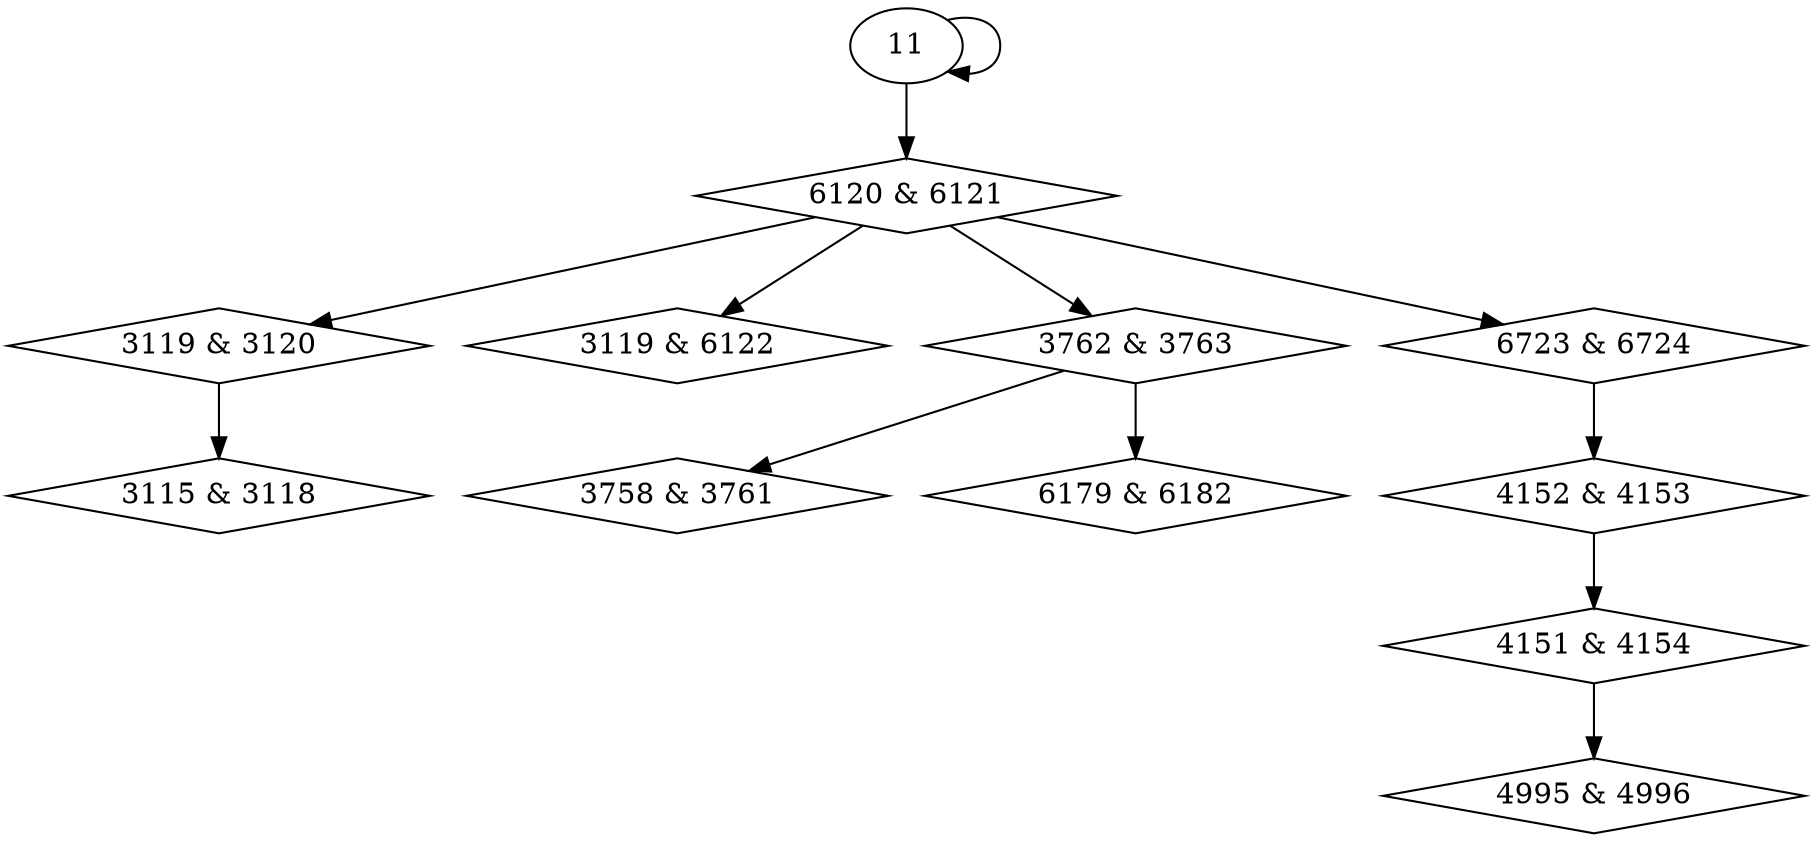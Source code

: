 digraph {
0 [label = "3115 & 3118", shape = diamond];
1 [label = "3119 & 3120", shape = diamond];
2 [label = "3119 & 6122", shape = diamond];
3 [label = "3758 & 3761", shape = diamond];
4 [label = "3762 & 3763", shape = diamond];
5 [label = "4151 & 4154", shape = diamond];
6 [label = "4152 & 4153", shape = diamond];
7 [label = "4995 & 4996", shape = diamond];
8 [label = "6120 & 6121", shape = diamond];
9 [label = "6179 & 6182", shape = diamond];
10 [label = "6723 & 6724", shape = diamond];
1 -> 0;
8 -> 1;
8 -> 2;
4 -> 3;
8 -> 4;
6 -> 5;
10 -> 6;
5 -> 7;
11 -> 8;
4 -> 9;
8 -> 10;
11 -> 11;
}
